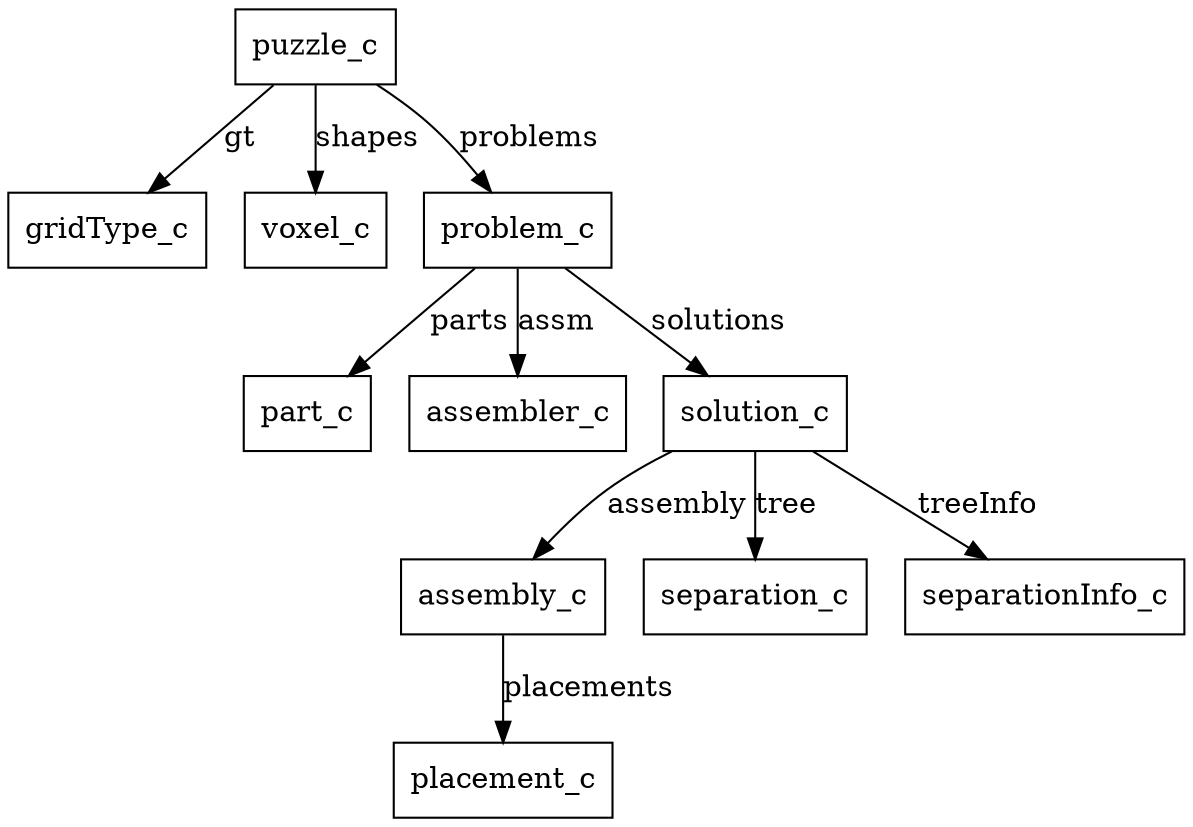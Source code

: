 digraph "Data Structures" {
    node [shape=record]

    puzzle_c -> gridType_c [label="gt"]
    puzzle_c -> voxel_c [label="shapes"]
    puzzle_c -> problem_c [label="problems"]

    problem_c -> part_c [label="parts"]
    problem_c -> assembler_c [label="assm"]
    problem_c -> solution_c [label="solutions"]

    solution_c -> assembly_c [label="assembly"]
    solution_c -> separation_c [label="tree"]
    solution_c -> separationInfo_c [label="treeInfo"]

    assembly_c -> placement_c [label="placements"]
}